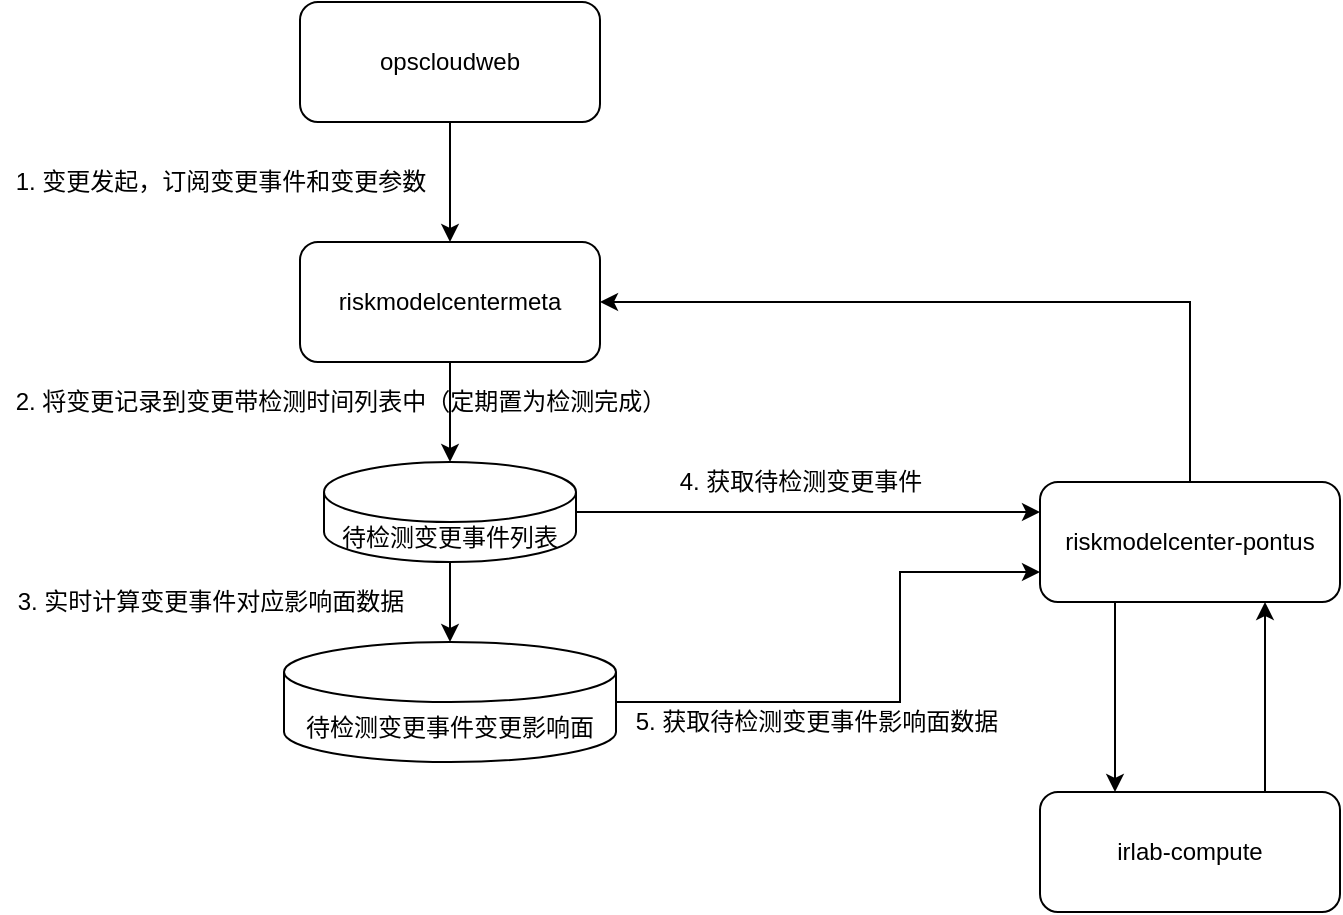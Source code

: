 <mxfile version="14.6.3" type="github">
  <diagram id="bo5MixadzhySrjbk98CX" name="Page-1">
    <mxGraphModel dx="1447" dy="1106" grid="1" gridSize="10" guides="1" tooltips="1" connect="1" arrows="1" fold="1" page="1" pageScale="1" pageWidth="827" pageHeight="1169" math="0" shadow="0">
      <root>
        <mxCell id="0" />
        <mxCell id="1" parent="0" />
        <mxCell id="lt_TTrOmCf9Bc8KUs0zB-23" style="edgeStyle=orthogonalEdgeStyle;rounded=0;orthogonalLoop=1;jettySize=auto;html=1;exitX=0.25;exitY=1;exitDx=0;exitDy=0;entryX=0.25;entryY=0;entryDx=0;entryDy=0;" edge="1" parent="1" source="lt_TTrOmCf9Bc8KUs0zB-1" target="lt_TTrOmCf9Bc8KUs0zB-4">
          <mxGeometry relative="1" as="geometry" />
        </mxCell>
        <mxCell id="lt_TTrOmCf9Bc8KUs0zB-25" style="edgeStyle=orthogonalEdgeStyle;rounded=0;orthogonalLoop=1;jettySize=auto;html=1;exitX=0.5;exitY=0;exitDx=0;exitDy=0;entryX=1;entryY=0.5;entryDx=0;entryDy=0;" edge="1" parent="1" source="lt_TTrOmCf9Bc8KUs0zB-1" target="lt_TTrOmCf9Bc8KUs0zB-2">
          <mxGeometry relative="1" as="geometry" />
        </mxCell>
        <mxCell id="lt_TTrOmCf9Bc8KUs0zB-1" value="riskmodelcenter-pontus" style="rounded=1;whiteSpace=wrap;html=1;" vertex="1" parent="1">
          <mxGeometry x="520" y="430" width="150" height="60" as="geometry" />
        </mxCell>
        <mxCell id="lt_TTrOmCf9Bc8KUs0zB-20" style="edgeStyle=orthogonalEdgeStyle;rounded=0;orthogonalLoop=1;jettySize=auto;html=1;exitX=0.5;exitY=1;exitDx=0;exitDy=0;" edge="1" parent="1" source="lt_TTrOmCf9Bc8KUs0zB-2" target="lt_TTrOmCf9Bc8KUs0zB-7">
          <mxGeometry relative="1" as="geometry" />
        </mxCell>
        <mxCell id="lt_TTrOmCf9Bc8KUs0zB-2" value="riskmodelcentermeta" style="rounded=1;whiteSpace=wrap;html=1;" vertex="1" parent="1">
          <mxGeometry x="150" y="310" width="150" height="60" as="geometry" />
        </mxCell>
        <mxCell id="lt_TTrOmCf9Bc8KUs0zB-5" value="" style="edgeStyle=orthogonalEdgeStyle;rounded=0;orthogonalLoop=1;jettySize=auto;html=1;" edge="1" parent="1" source="lt_TTrOmCf9Bc8KUs0zB-3" target="lt_TTrOmCf9Bc8KUs0zB-2">
          <mxGeometry relative="1" as="geometry" />
        </mxCell>
        <mxCell id="lt_TTrOmCf9Bc8KUs0zB-3" value="opscloudweb" style="rounded=1;whiteSpace=wrap;html=1;" vertex="1" parent="1">
          <mxGeometry x="150" y="190" width="150" height="60" as="geometry" />
        </mxCell>
        <mxCell id="lt_TTrOmCf9Bc8KUs0zB-24" style="edgeStyle=orthogonalEdgeStyle;rounded=0;orthogonalLoop=1;jettySize=auto;html=1;exitX=0.75;exitY=0;exitDx=0;exitDy=0;entryX=0.75;entryY=1;entryDx=0;entryDy=0;" edge="1" parent="1" source="lt_TTrOmCf9Bc8KUs0zB-4" target="lt_TTrOmCf9Bc8KUs0zB-1">
          <mxGeometry relative="1" as="geometry" />
        </mxCell>
        <mxCell id="lt_TTrOmCf9Bc8KUs0zB-4" value="irlab-compute" style="rounded=1;whiteSpace=wrap;html=1;" vertex="1" parent="1">
          <mxGeometry x="520" y="585" width="150" height="60" as="geometry" />
        </mxCell>
        <mxCell id="lt_TTrOmCf9Bc8KUs0zB-6" value="1. 变更发起，订阅变更事件和变更参数" style="text;html=1;align=center;verticalAlign=middle;resizable=0;points=[];autosize=1;strokeColor=none;" vertex="1" parent="1">
          <mxGeometry y="270" width="220" height="20" as="geometry" />
        </mxCell>
        <mxCell id="lt_TTrOmCf9Bc8KUs0zB-14" style="edgeStyle=orthogonalEdgeStyle;rounded=0;orthogonalLoop=1;jettySize=auto;html=1;exitX=1;exitY=0.5;exitDx=0;exitDy=0;exitPerimeter=0;entryX=0;entryY=0.25;entryDx=0;entryDy=0;" edge="1" parent="1" source="lt_TTrOmCf9Bc8KUs0zB-7" target="lt_TTrOmCf9Bc8KUs0zB-1">
          <mxGeometry relative="1" as="geometry" />
        </mxCell>
        <mxCell id="lt_TTrOmCf9Bc8KUs0zB-21" style="edgeStyle=orthogonalEdgeStyle;rounded=0;orthogonalLoop=1;jettySize=auto;html=1;exitX=0.5;exitY=1;exitDx=0;exitDy=0;exitPerimeter=0;entryX=0.5;entryY=0;entryDx=0;entryDy=0;entryPerimeter=0;" edge="1" parent="1" source="lt_TTrOmCf9Bc8KUs0zB-7" target="lt_TTrOmCf9Bc8KUs0zB-10">
          <mxGeometry relative="1" as="geometry" />
        </mxCell>
        <mxCell id="lt_TTrOmCf9Bc8KUs0zB-7" value="待检测变更事件列表" style="shape=cylinder3;whiteSpace=wrap;html=1;boundedLbl=1;backgroundOutline=1;size=15;" vertex="1" parent="1">
          <mxGeometry x="162" y="420" width="126" height="50" as="geometry" />
        </mxCell>
        <mxCell id="lt_TTrOmCf9Bc8KUs0zB-22" style="edgeStyle=orthogonalEdgeStyle;rounded=0;orthogonalLoop=1;jettySize=auto;html=1;exitX=1;exitY=0.5;exitDx=0;exitDy=0;exitPerimeter=0;entryX=0;entryY=0.75;entryDx=0;entryDy=0;" edge="1" parent="1" source="lt_TTrOmCf9Bc8KUs0zB-10" target="lt_TTrOmCf9Bc8KUs0zB-1">
          <mxGeometry relative="1" as="geometry">
            <Array as="points">
              <mxPoint x="450" y="540" />
              <mxPoint x="450" y="475" />
            </Array>
          </mxGeometry>
        </mxCell>
        <mxCell id="lt_TTrOmCf9Bc8KUs0zB-10" value="待检测变更事件变更影响面" style="shape=cylinder3;whiteSpace=wrap;html=1;boundedLbl=1;backgroundOutline=1;size=15;" vertex="1" parent="1">
          <mxGeometry x="142" y="510" width="166" height="60" as="geometry" />
        </mxCell>
        <mxCell id="lt_TTrOmCf9Bc8KUs0zB-26" value="2. 将变更记录到变更带检测时间列表中（定期置为检测完成）" style="text;html=1;align=center;verticalAlign=middle;resizable=0;points=[];autosize=1;strokeColor=none;" vertex="1" parent="1">
          <mxGeometry y="380" width="340" height="20" as="geometry" />
        </mxCell>
        <mxCell id="lt_TTrOmCf9Bc8KUs0zB-27" value="3. 实时计算变更事件对应影响面数据" style="text;html=1;align=center;verticalAlign=middle;resizable=0;points=[];autosize=1;strokeColor=none;" vertex="1" parent="1">
          <mxGeometry y="480" width="210" height="20" as="geometry" />
        </mxCell>
        <mxCell id="lt_TTrOmCf9Bc8KUs0zB-28" value="4. 获取待检测变更事件" style="text;html=1;align=center;verticalAlign=middle;resizable=0;points=[];autosize=1;strokeColor=none;" vertex="1" parent="1">
          <mxGeometry x="330" y="420" width="140" height="20" as="geometry" />
        </mxCell>
        <mxCell id="lt_TTrOmCf9Bc8KUs0zB-29" value="5. 获取待检测变更事件影响面数据" style="text;html=1;align=center;verticalAlign=middle;resizable=0;points=[];autosize=1;strokeColor=none;" vertex="1" parent="1">
          <mxGeometry x="308" y="540" width="200" height="20" as="geometry" />
        </mxCell>
      </root>
    </mxGraphModel>
  </diagram>
</mxfile>
